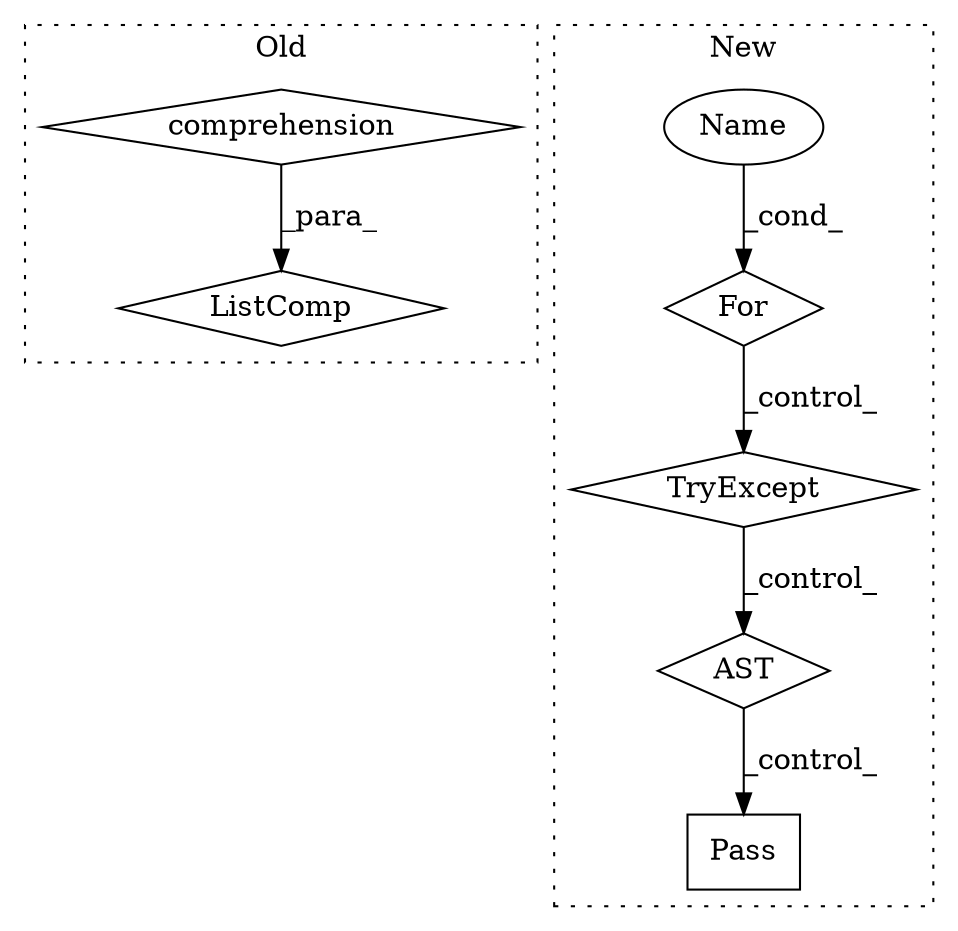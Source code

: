 digraph G {
subgraph cluster0 {
1 [label="ListComp" a="106" s="2178" l="89" shape="diamond"];
3 [label="comprehension" a="45" s="2248" l="3" shape="diamond"];
label = "Old";
style="dotted";
}
subgraph cluster1 {
2 [label="TryExcept" a="71" s="2586" l="21" shape="diamond"];
4 [label="AST" a="2" s="2763,0" l="6,0" shape="diamond"];
5 [label="For" a="107" s="2554,2572" l="4,14" shape="diamond"];
6 [label="Name" a="87" s="2558" l="3" shape="ellipse"];
7 [label="Pass" a="62" s="2787" l="4" shape="box"];
label = "New";
style="dotted";
}
2 -> 4 [label="_control_"];
3 -> 1 [label="_para_"];
4 -> 7 [label="_control_"];
5 -> 2 [label="_control_"];
6 -> 5 [label="_cond_"];
}